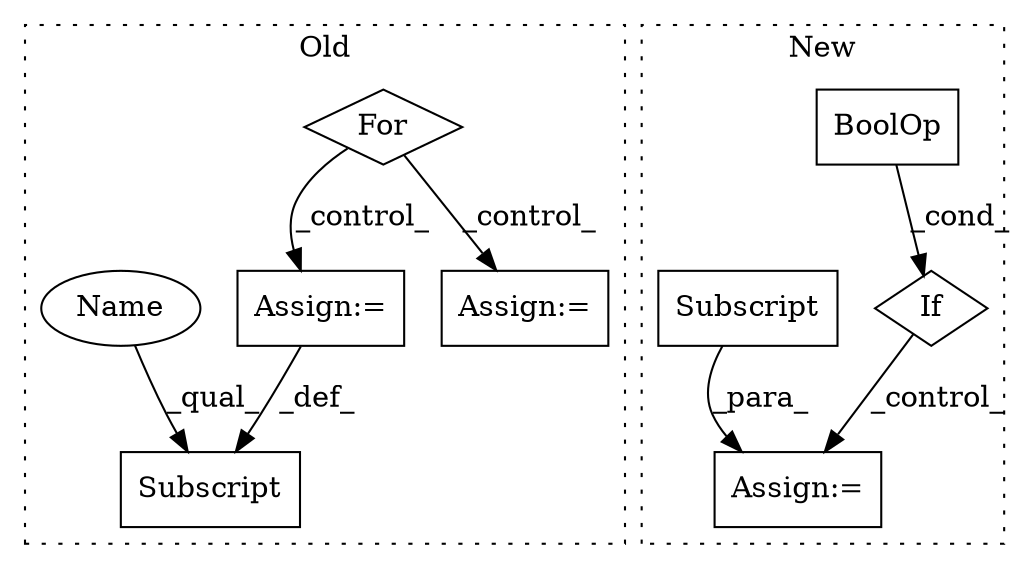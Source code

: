digraph G {
subgraph cluster0 {
1 [label="For" a="107" s="5076,5122" l="4,22" shape="diamond"];
5 [label="Assign:=" a="68" s="5221" l="3" shape="box"];
7 [label="Assign:=" a="68" s="5153" l="3" shape="box"];
8 [label="Subscript" a="63" s="5212,0" l="9,0" shape="box"];
9 [label="Name" a="87" s="5212" l="6" shape="ellipse"];
label = "Old";
style="dotted";
}
subgraph cluster1 {
2 [label="BoolOp" a="72" s="2911" l="31" shape="box"];
3 [label="If" a="96" s="2908,2942" l="3,14" shape="diamond"];
4 [label="Assign:=" a="68" s="3170" l="3" shape="box"];
6 [label="Subscript" a="63" s="3173,0" l="24,0" shape="box"];
label = "New";
style="dotted";
}
1 -> 7 [label="_control_"];
1 -> 5 [label="_control_"];
2 -> 3 [label="_cond_"];
3 -> 4 [label="_control_"];
5 -> 8 [label="_def_"];
6 -> 4 [label="_para_"];
9 -> 8 [label="_qual_"];
}